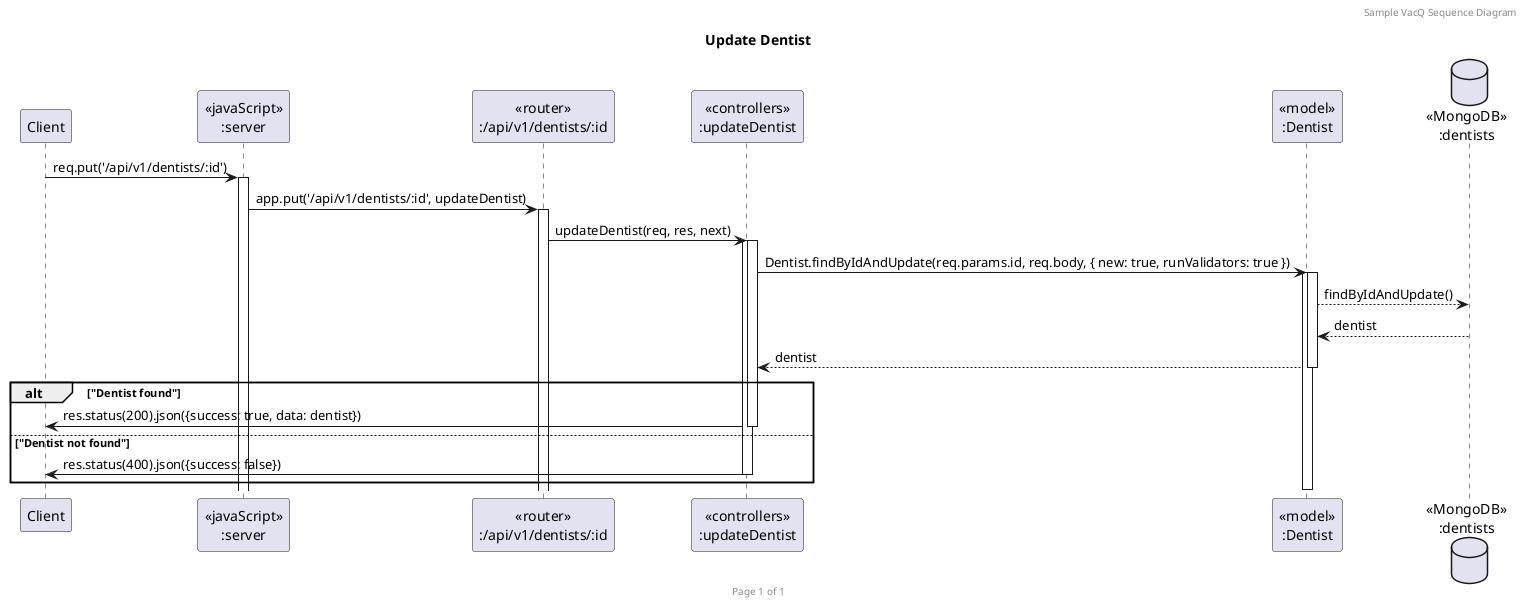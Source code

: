 @startuml Update Dentist

header Sample VacQ Sequence Diagram
footer Page %page% of %lastpage%
title "Update Dentist"

participant "Client" as client
participant "<<javaScript>>\n:server" as server
participant "<<router>>\n:/api/v1/dentists/:id" as routerDentistsId
participant "<<controllers>>\n:updateDentist" as controllersUpdateDentist
participant "<<model>>\n:Dentist" as modelDentist
database "<<MongoDB>>\n:dentists" as DentistsDatabase

client->server ++:req.put('/api/v1/dentists/:id')
server->routerDentistsId ++:app.put('/api/v1/dentists/:id', updateDentist)
routerDentistsId -> controllersUpdateDentist ++:updateDentist(req, res, next)
activate controllersUpdateDentist

controllersUpdateDentist->modelDentist ++:Dentist.findByIdAndUpdate(req.params.id, req.body, { new: true, runValidators: true })
activate modelDentist
modelDentist --> DentistsDatabase:findByIdAndUpdate()
DentistsDatabase --> modelDentist:dentist
modelDentist --> controllersUpdateDentist --:dentist

alt "Dentist found"
    controllersUpdateDentist->client --:res.status(200).json({success: true, data: dentist})
else "Dentist not found"
    controllersUpdateDentist->client --:res.status(400).json({success: false})
end

deactivate modelDentist
deactivate controllersUpdateDentist
@enduml
